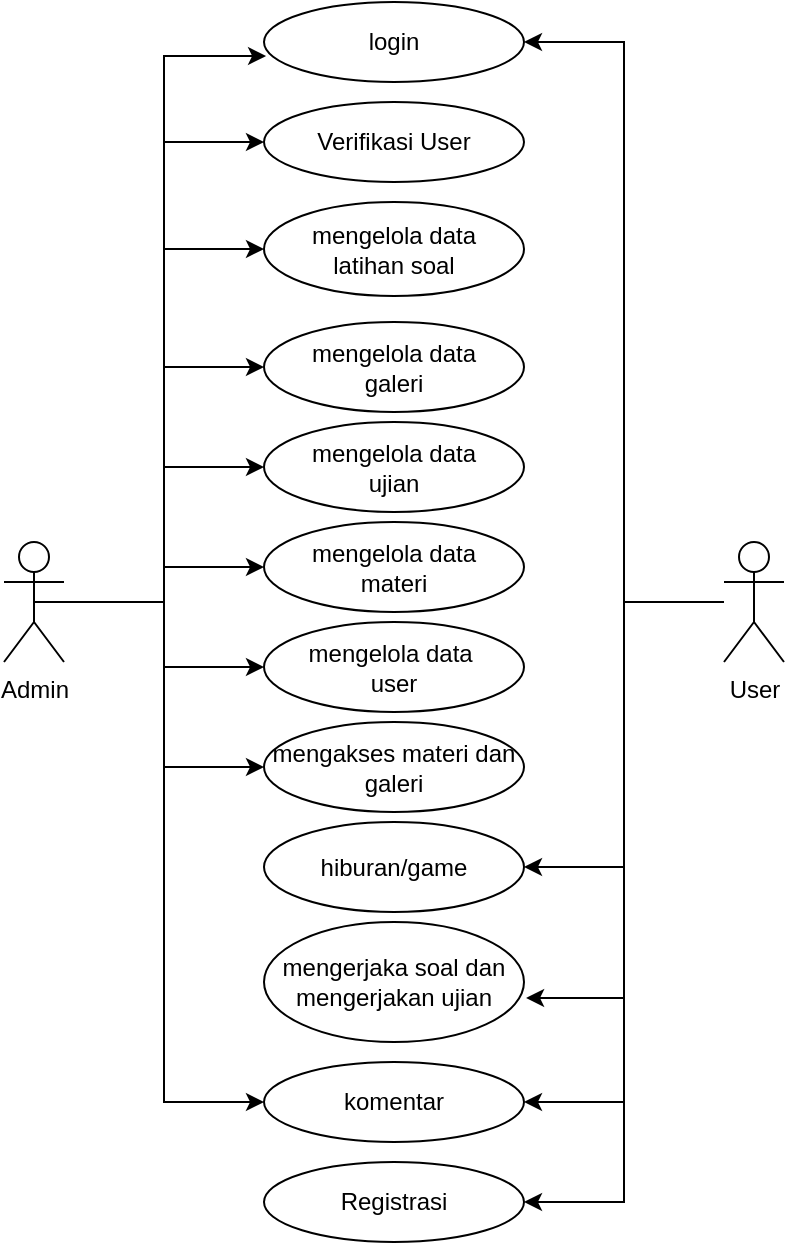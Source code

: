 <mxfile version="13.1.1" type="github"><diagram id="GIJ_DJsAgn4TfISnm6hm" name="Page-1"><mxGraphModel dx="1240" dy="684" grid="1" gridSize="10" guides="1" tooltips="1" connect="1" arrows="1" fold="1" page="1" pageScale="1" pageWidth="850" pageHeight="1100" math="0" shadow="0"><root><mxCell id="0"/><mxCell id="1" parent="0"/><mxCell id="BFAAzQGXJy98rCf6-Fyh-30" style="edgeStyle=orthogonalEdgeStyle;rounded=0;orthogonalLoop=1;jettySize=auto;html=1;entryX=1;entryY=0.5;entryDx=0;entryDy=0;" edge="1" parent="1" source="BFAAzQGXJy98rCf6-Fyh-1" target="BFAAzQGXJy98rCf6-Fyh-14"><mxGeometry relative="1" as="geometry"/></mxCell><mxCell id="BFAAzQGXJy98rCf6-Fyh-31" style="edgeStyle=orthogonalEdgeStyle;rounded=0;orthogonalLoop=1;jettySize=auto;html=1;entryX=1.008;entryY=0.633;entryDx=0;entryDy=0;entryPerimeter=0;" edge="1" parent="1" source="BFAAzQGXJy98rCf6-Fyh-1" target="BFAAzQGXJy98rCf6-Fyh-15"><mxGeometry relative="1" as="geometry"/></mxCell><mxCell id="BFAAzQGXJy98rCf6-Fyh-32" style="edgeStyle=orthogonalEdgeStyle;rounded=0;orthogonalLoop=1;jettySize=auto;html=1;entryX=1;entryY=0.5;entryDx=0;entryDy=0;" edge="1" parent="1" source="BFAAzQGXJy98rCf6-Fyh-1" target="BFAAzQGXJy98rCf6-Fyh-16"><mxGeometry relative="1" as="geometry"/></mxCell><mxCell id="BFAAzQGXJy98rCf6-Fyh-33" style="edgeStyle=orthogonalEdgeStyle;rounded=0;orthogonalLoop=1;jettySize=auto;html=1;entryX=1;entryY=0.5;entryDx=0;entryDy=0;" edge="1" parent="1" source="BFAAzQGXJy98rCf6-Fyh-1" target="BFAAzQGXJy98rCf6-Fyh-29"><mxGeometry relative="1" as="geometry"/></mxCell><mxCell id="BFAAzQGXJy98rCf6-Fyh-34" style="edgeStyle=orthogonalEdgeStyle;rounded=0;orthogonalLoop=1;jettySize=auto;html=1;entryX=1;entryY=0.5;entryDx=0;entryDy=0;" edge="1" parent="1" source="BFAAzQGXJy98rCf6-Fyh-1" target="BFAAzQGXJy98rCf6-Fyh-4"><mxGeometry relative="1" as="geometry"/></mxCell><mxCell id="BFAAzQGXJy98rCf6-Fyh-1" value="User" style="shape=umlActor;verticalLabelPosition=bottom;labelBackgroundColor=#ffffff;verticalAlign=top;html=1;outlineConnect=0;" vertex="1" parent="1"><mxGeometry x="460" y="310" width="30" height="60" as="geometry"/></mxCell><mxCell id="BFAAzQGXJy98rCf6-Fyh-21" style="edgeStyle=orthogonalEdgeStyle;rounded=0;orthogonalLoop=1;jettySize=auto;html=1;exitX=0.5;exitY=0.5;exitDx=0;exitDy=0;exitPerimeter=0;entryX=0.008;entryY=0.675;entryDx=0;entryDy=0;entryPerimeter=0;" edge="1" parent="1" source="BFAAzQGXJy98rCf6-Fyh-2" target="BFAAzQGXJy98rCf6-Fyh-4"><mxGeometry relative="1" as="geometry"/></mxCell><mxCell id="BFAAzQGXJy98rCf6-Fyh-22" style="edgeStyle=orthogonalEdgeStyle;rounded=0;orthogonalLoop=1;jettySize=auto;html=1;entryX=0;entryY=0.5;entryDx=0;entryDy=0;" edge="1" parent="1" source="BFAAzQGXJy98rCf6-Fyh-2" target="BFAAzQGXJy98rCf6-Fyh-5"><mxGeometry relative="1" as="geometry"/></mxCell><mxCell id="BFAAzQGXJy98rCf6-Fyh-23" style="edgeStyle=orthogonalEdgeStyle;rounded=0;orthogonalLoop=1;jettySize=auto;html=1;entryX=0;entryY=0.5;entryDx=0;entryDy=0;" edge="1" parent="1" source="BFAAzQGXJy98rCf6-Fyh-2" target="BFAAzQGXJy98rCf6-Fyh-7"><mxGeometry relative="1" as="geometry"/></mxCell><mxCell id="BFAAzQGXJy98rCf6-Fyh-24" style="edgeStyle=orthogonalEdgeStyle;rounded=0;orthogonalLoop=1;jettySize=auto;html=1;entryX=0;entryY=0.5;entryDx=0;entryDy=0;" edge="1" parent="1" source="BFAAzQGXJy98rCf6-Fyh-2" target="BFAAzQGXJy98rCf6-Fyh-10"><mxGeometry relative="1" as="geometry"/></mxCell><mxCell id="BFAAzQGXJy98rCf6-Fyh-25" style="edgeStyle=orthogonalEdgeStyle;rounded=0;orthogonalLoop=1;jettySize=auto;html=1;entryX=0;entryY=0.5;entryDx=0;entryDy=0;" edge="1" parent="1" source="BFAAzQGXJy98rCf6-Fyh-2" target="BFAAzQGXJy98rCf6-Fyh-11"><mxGeometry relative="1" as="geometry"/></mxCell><mxCell id="BFAAzQGXJy98rCf6-Fyh-26" style="edgeStyle=orthogonalEdgeStyle;rounded=0;orthogonalLoop=1;jettySize=auto;html=1;entryX=0;entryY=0.5;entryDx=0;entryDy=0;" edge="1" parent="1" source="BFAAzQGXJy98rCf6-Fyh-2" target="BFAAzQGXJy98rCf6-Fyh-12"><mxGeometry relative="1" as="geometry"/></mxCell><mxCell id="BFAAzQGXJy98rCf6-Fyh-27" style="edgeStyle=orthogonalEdgeStyle;rounded=0;orthogonalLoop=1;jettySize=auto;html=1;entryX=0;entryY=0.5;entryDx=0;entryDy=0;" edge="1" parent="1" source="BFAAzQGXJy98rCf6-Fyh-2" target="BFAAzQGXJy98rCf6-Fyh-13"><mxGeometry relative="1" as="geometry"/></mxCell><mxCell id="BFAAzQGXJy98rCf6-Fyh-28" style="edgeStyle=orthogonalEdgeStyle;rounded=0;orthogonalLoop=1;jettySize=auto;html=1;entryX=0;entryY=0.5;entryDx=0;entryDy=0;" edge="1" parent="1" source="BFAAzQGXJy98rCf6-Fyh-2" target="BFAAzQGXJy98rCf6-Fyh-16"><mxGeometry relative="1" as="geometry"/></mxCell><mxCell id="BFAAzQGXJy98rCf6-Fyh-36" style="edgeStyle=orthogonalEdgeStyle;rounded=0;orthogonalLoop=1;jettySize=auto;html=1;entryX=0;entryY=0.5;entryDx=0;entryDy=0;" edge="1" parent="1" source="BFAAzQGXJy98rCf6-Fyh-2" target="BFAAzQGXJy98rCf6-Fyh-35"><mxGeometry relative="1" as="geometry"/></mxCell><mxCell id="BFAAzQGXJy98rCf6-Fyh-2" value="Admin" style="shape=umlActor;verticalLabelPosition=bottom;labelBackgroundColor=#ffffff;verticalAlign=top;html=1;outlineConnect=0;" vertex="1" parent="1"><mxGeometry x="100" y="310" width="30" height="60" as="geometry"/></mxCell><mxCell id="BFAAzQGXJy98rCf6-Fyh-4" value="login" style="ellipse;whiteSpace=wrap;html=1;" vertex="1" parent="1"><mxGeometry x="230" y="40" width="130" height="40" as="geometry"/></mxCell><mxCell id="BFAAzQGXJy98rCf6-Fyh-5" value="&lt;div&gt;mengelola data &lt;br&gt;&lt;/div&gt;&lt;div&gt;latihan soal&lt;/div&gt;" style="ellipse;whiteSpace=wrap;html=1;" vertex="1" parent="1"><mxGeometry x="230" y="140" width="130" height="47" as="geometry"/></mxCell><mxCell id="BFAAzQGXJy98rCf6-Fyh-7" value="&lt;div&gt;mengelola data &lt;br&gt;&lt;/div&gt;&lt;div&gt;galeri&lt;br&gt;&lt;/div&gt;" style="ellipse;whiteSpace=wrap;html=1;" vertex="1" parent="1"><mxGeometry x="230" y="200" width="130" height="45" as="geometry"/></mxCell><mxCell id="BFAAzQGXJy98rCf6-Fyh-10" value="&lt;div&gt;mengelola data &lt;br&gt;&lt;/div&gt;&lt;div&gt;ujian&lt;/div&gt;" style="ellipse;whiteSpace=wrap;html=1;" vertex="1" parent="1"><mxGeometry x="230" y="250" width="130" height="45" as="geometry"/></mxCell><mxCell id="BFAAzQGXJy98rCf6-Fyh-11" value="&lt;div&gt;mengelola data &lt;br&gt;&lt;/div&gt;&lt;div&gt;materi&lt;br&gt;&lt;/div&gt;" style="ellipse;whiteSpace=wrap;html=1;" vertex="1" parent="1"><mxGeometry x="230" y="300" width="130" height="45" as="geometry"/></mxCell><mxCell id="BFAAzQGXJy98rCf6-Fyh-12" value="&lt;div&gt;mengelola data&amp;nbsp;&lt;/div&gt;&lt;div&gt;user&lt;br&gt;&lt;/div&gt;" style="ellipse;whiteSpace=wrap;html=1;" vertex="1" parent="1"><mxGeometry x="230" y="350" width="130" height="45" as="geometry"/></mxCell><mxCell id="BFAAzQGXJy98rCf6-Fyh-13" value="mengakses materi dan galeri" style="ellipse;whiteSpace=wrap;html=1;" vertex="1" parent="1"><mxGeometry x="230" y="400" width="130" height="45" as="geometry"/></mxCell><mxCell id="BFAAzQGXJy98rCf6-Fyh-14" value="hiburan/game" style="ellipse;whiteSpace=wrap;html=1;" vertex="1" parent="1"><mxGeometry x="230" y="450" width="130" height="45" as="geometry"/></mxCell><mxCell id="BFAAzQGXJy98rCf6-Fyh-15" value="&lt;div&gt;mengerjaka soal dan&lt;/div&gt;&lt;div&gt;mengerjakan ujian&lt;br&gt;&lt;/div&gt;" style="ellipse;whiteSpace=wrap;html=1;" vertex="1" parent="1"><mxGeometry x="230" y="500" width="130" height="60" as="geometry"/></mxCell><mxCell id="BFAAzQGXJy98rCf6-Fyh-16" value="komentar" style="ellipse;whiteSpace=wrap;html=1;" vertex="1" parent="1"><mxGeometry x="230" y="570" width="130" height="40" as="geometry"/></mxCell><mxCell id="BFAAzQGXJy98rCf6-Fyh-29" value="Registrasi" style="ellipse;whiteSpace=wrap;html=1;" vertex="1" parent="1"><mxGeometry x="230" y="620" width="130" height="40" as="geometry"/></mxCell><mxCell id="BFAAzQGXJy98rCf6-Fyh-35" value="Verifikasi User" style="ellipse;whiteSpace=wrap;html=1;" vertex="1" parent="1"><mxGeometry x="230" y="90" width="130" height="40" as="geometry"/></mxCell></root></mxGraphModel></diagram></mxfile>